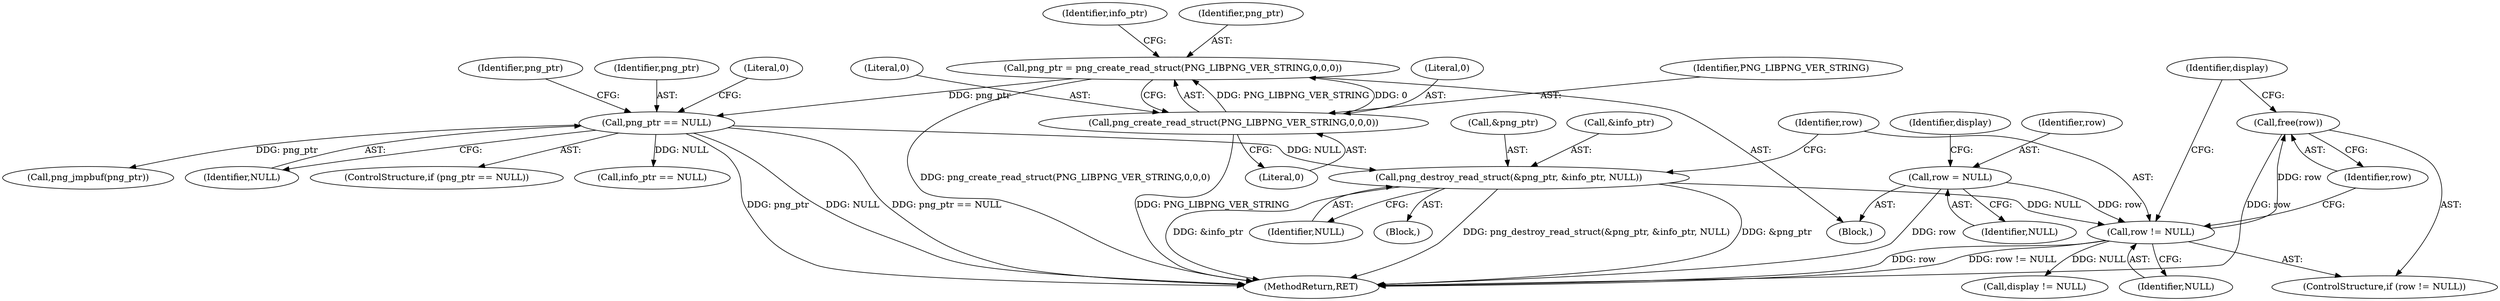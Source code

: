 digraph "0_Android_9d4853418ab2f754c2b63e091c29c5529b8b86ca_153@API" {
"1000146" [label="(Call,free(row))"];
"1000143" [label="(Call,row != NULL)"];
"1000118" [label="(Call,row = NULL)"];
"1000136" [label="(Call,png_destroy_read_struct(&png_ptr, &info_ptr, NULL))"];
"1000126" [label="(Call,png_ptr == NULL)"];
"1000106" [label="(Call,png_ptr = png_create_read_struct(PNG_LIBPNG_VER_STRING,0,0,0))"];
"1000108" [label="(Call,png_create_read_struct(PNG_LIBPNG_VER_STRING,0,0,0))"];
"1000133" [label="(Call,png_jmpbuf(png_ptr))"];
"1000143" [label="(Call,row != NULL)"];
"1000137" [label="(Call,&png_ptr)"];
"1000128" [label="(Identifier,NULL)"];
"1000150" [label="(Identifier,display)"];
"1000141" [label="(Identifier,NULL)"];
"1000134" [label="(Identifier,png_ptr)"];
"1000118" [label="(Call,row = NULL)"];
"1000123" [label="(Identifier,display)"];
"1000125" [label="(ControlStructure,if (png_ptr == NULL))"];
"1000115" [label="(Identifier,info_ptr)"];
"1000119" [label="(Identifier,row)"];
"1000164" [label="(Call,info_ptr == NULL)"];
"1000257" [label="(MethodReturn,RET)"];
"1000142" [label="(ControlStructure,if (row != NULL))"];
"1000120" [label="(Identifier,NULL)"];
"1000110" [label="(Literal,0)"];
"1000145" [label="(Identifier,NULL)"];
"1000127" [label="(Identifier,png_ptr)"];
"1000108" [label="(Call,png_create_read_struct(PNG_LIBPNG_VER_STRING,0,0,0))"];
"1000126" [label="(Call,png_ptr == NULL)"];
"1000144" [label="(Identifier,row)"];
"1000130" [label="(Literal,0)"];
"1000107" [label="(Identifier,png_ptr)"];
"1000135" [label="(Block,)"];
"1000146" [label="(Call,free(row))"];
"1000106" [label="(Call,png_ptr = png_create_read_struct(PNG_LIBPNG_VER_STRING,0,0,0))"];
"1000112" [label="(Literal,0)"];
"1000111" [label="(Literal,0)"];
"1000139" [label="(Call,&info_ptr)"];
"1000149" [label="(Call,display != NULL)"];
"1000109" [label="(Identifier,PNG_LIBPNG_VER_STRING)"];
"1000147" [label="(Identifier,row)"];
"1000104" [label="(Block,)"];
"1000136" [label="(Call,png_destroy_read_struct(&png_ptr, &info_ptr, NULL))"];
"1000146" -> "1000142"  [label="AST: "];
"1000146" -> "1000147"  [label="CFG: "];
"1000147" -> "1000146"  [label="AST: "];
"1000150" -> "1000146"  [label="CFG: "];
"1000146" -> "1000257"  [label="DDG: row"];
"1000143" -> "1000146"  [label="DDG: row"];
"1000143" -> "1000142"  [label="AST: "];
"1000143" -> "1000145"  [label="CFG: "];
"1000144" -> "1000143"  [label="AST: "];
"1000145" -> "1000143"  [label="AST: "];
"1000147" -> "1000143"  [label="CFG: "];
"1000150" -> "1000143"  [label="CFG: "];
"1000143" -> "1000257"  [label="DDG: row"];
"1000143" -> "1000257"  [label="DDG: row != NULL"];
"1000118" -> "1000143"  [label="DDG: row"];
"1000136" -> "1000143"  [label="DDG: NULL"];
"1000143" -> "1000149"  [label="DDG: NULL"];
"1000118" -> "1000104"  [label="AST: "];
"1000118" -> "1000120"  [label="CFG: "];
"1000119" -> "1000118"  [label="AST: "];
"1000120" -> "1000118"  [label="AST: "];
"1000123" -> "1000118"  [label="CFG: "];
"1000118" -> "1000257"  [label="DDG: row"];
"1000136" -> "1000135"  [label="AST: "];
"1000136" -> "1000141"  [label="CFG: "];
"1000137" -> "1000136"  [label="AST: "];
"1000139" -> "1000136"  [label="AST: "];
"1000141" -> "1000136"  [label="AST: "];
"1000144" -> "1000136"  [label="CFG: "];
"1000136" -> "1000257"  [label="DDG: &info_ptr"];
"1000136" -> "1000257"  [label="DDG: png_destroy_read_struct(&png_ptr, &info_ptr, NULL)"];
"1000136" -> "1000257"  [label="DDG: &png_ptr"];
"1000126" -> "1000136"  [label="DDG: NULL"];
"1000126" -> "1000125"  [label="AST: "];
"1000126" -> "1000128"  [label="CFG: "];
"1000127" -> "1000126"  [label="AST: "];
"1000128" -> "1000126"  [label="AST: "];
"1000130" -> "1000126"  [label="CFG: "];
"1000134" -> "1000126"  [label="CFG: "];
"1000126" -> "1000257"  [label="DDG: png_ptr == NULL"];
"1000126" -> "1000257"  [label="DDG: png_ptr"];
"1000126" -> "1000257"  [label="DDG: NULL"];
"1000106" -> "1000126"  [label="DDG: png_ptr"];
"1000126" -> "1000133"  [label="DDG: png_ptr"];
"1000126" -> "1000164"  [label="DDG: NULL"];
"1000106" -> "1000104"  [label="AST: "];
"1000106" -> "1000108"  [label="CFG: "];
"1000107" -> "1000106"  [label="AST: "];
"1000108" -> "1000106"  [label="AST: "];
"1000115" -> "1000106"  [label="CFG: "];
"1000106" -> "1000257"  [label="DDG: png_create_read_struct(PNG_LIBPNG_VER_STRING,0,0,0)"];
"1000108" -> "1000106"  [label="DDG: PNG_LIBPNG_VER_STRING"];
"1000108" -> "1000106"  [label="DDG: 0"];
"1000108" -> "1000112"  [label="CFG: "];
"1000109" -> "1000108"  [label="AST: "];
"1000110" -> "1000108"  [label="AST: "];
"1000111" -> "1000108"  [label="AST: "];
"1000112" -> "1000108"  [label="AST: "];
"1000108" -> "1000257"  [label="DDG: PNG_LIBPNG_VER_STRING"];
}
